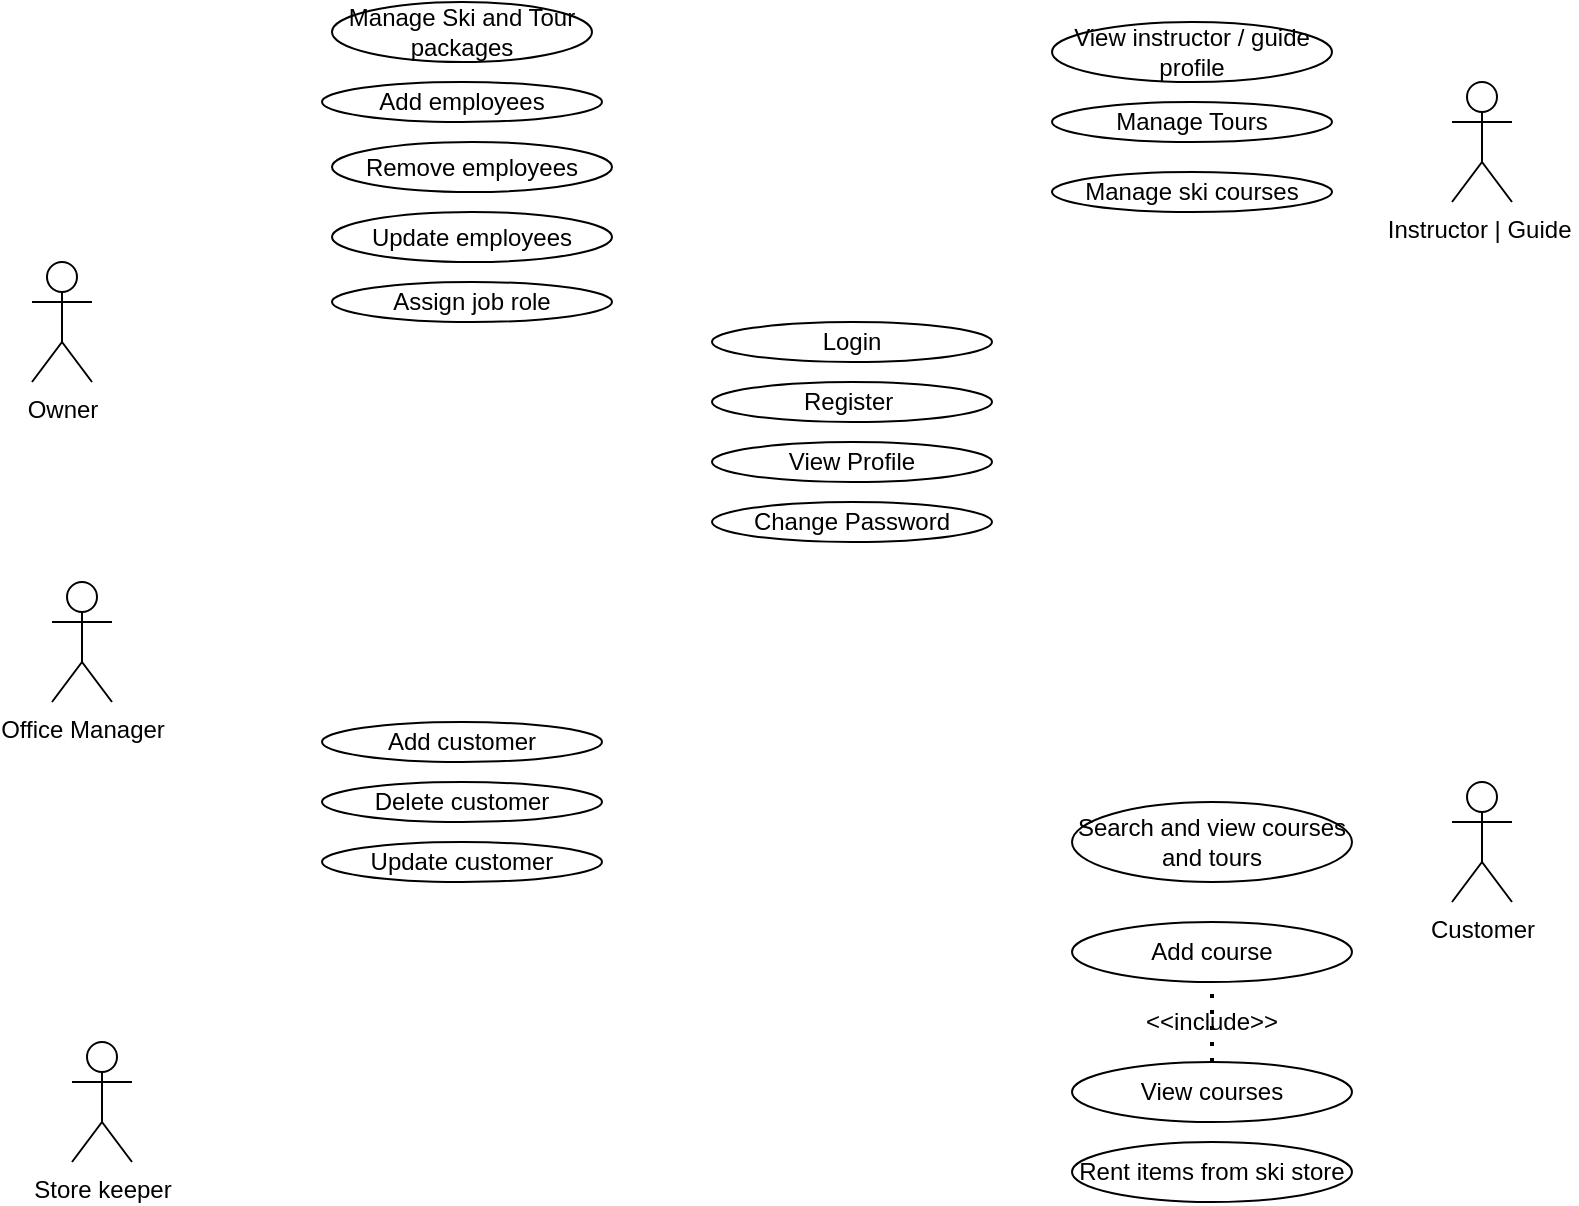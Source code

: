 <mxfile version="14.8.1" type="github">
  <diagram id="u7V_BDu1VtyKSAVuI7es" name="Page-1">
    <mxGraphModel dx="868" dy="450" grid="1" gridSize="10" guides="1" tooltips="1" connect="1" arrows="1" fold="1" page="1" pageScale="1" pageWidth="850" pageHeight="1100" math="0" shadow="0">
      <root>
        <mxCell id="0" />
        <mxCell id="1" parent="0" />
        <mxCell id="sTBiDpVoaxLkYzl0jwAo-2" value="Owner" style="shape=umlActor;verticalLabelPosition=bottom;verticalAlign=top;html=1;" parent="1" vertex="1">
          <mxGeometry x="50" y="170" width="30" height="60" as="geometry" />
        </mxCell>
        <mxCell id="sTBiDpVoaxLkYzl0jwAo-3" value="Office Manager" style="shape=umlActor;verticalLabelPosition=bottom;verticalAlign=top;html=1;" parent="1" vertex="1">
          <mxGeometry x="60" y="330" width="30" height="60" as="geometry" />
        </mxCell>
        <mxCell id="sTBiDpVoaxLkYzl0jwAo-5" value="Instructor | Guide&amp;nbsp;" style="shape=umlActor;verticalLabelPosition=bottom;verticalAlign=top;html=1;" parent="1" vertex="1">
          <mxGeometry x="760" y="80" width="30" height="60" as="geometry" />
        </mxCell>
        <mxCell id="sTBiDpVoaxLkYzl0jwAo-8" value="Customer&lt;br&gt;" style="shape=umlActor;verticalLabelPosition=bottom;verticalAlign=top;html=1;" parent="1" vertex="1">
          <mxGeometry x="760" y="430" width="30" height="60" as="geometry" />
        </mxCell>
        <mxCell id="sTBiDpVoaxLkYzl0jwAo-9" value="Manage Ski and Tour packages" style="ellipse;whiteSpace=wrap;html=1;" parent="1" vertex="1">
          <mxGeometry x="200" y="40" width="130" height="30" as="geometry" />
        </mxCell>
        <mxCell id="sTBiDpVoaxLkYzl0jwAo-10" value="Add employees" style="ellipse;whiteSpace=wrap;html=1;" parent="1" vertex="1">
          <mxGeometry x="195" y="80" width="140" height="20" as="geometry" />
        </mxCell>
        <mxCell id="sTBiDpVoaxLkYzl0jwAo-11" value="Search and view courses and tours" style="ellipse;whiteSpace=wrap;html=1;" parent="1" vertex="1">
          <mxGeometry x="570" y="440" width="140" height="40" as="geometry" />
        </mxCell>
        <mxCell id="sTBiDpVoaxLkYzl0jwAo-12" value="Manage Tours" style="ellipse;whiteSpace=wrap;html=1;" parent="1" vertex="1">
          <mxGeometry x="560" y="90" width="140" height="20" as="geometry" />
        </mxCell>
        <mxCell id="5Go4oTmBntV5mJJ0-Zch-1" value="Add customer" style="ellipse;whiteSpace=wrap;html=1;" vertex="1" parent="1">
          <mxGeometry x="195" y="400" width="140" height="20" as="geometry" />
        </mxCell>
        <mxCell id="5Go4oTmBntV5mJJ0-Zch-5" value="Register&amp;nbsp;" style="ellipse;whiteSpace=wrap;html=1;" vertex="1" parent="1">
          <mxGeometry x="390" y="230" width="140" height="20" as="geometry" />
        </mxCell>
        <mxCell id="5Go4oTmBntV5mJJ0-Zch-6" value="View Profile" style="ellipse;whiteSpace=wrap;html=1;" vertex="1" parent="1">
          <mxGeometry x="390" y="260" width="140" height="20" as="geometry" />
        </mxCell>
        <mxCell id="5Go4oTmBntV5mJJ0-Zch-7" value="Change Password" style="ellipse;whiteSpace=wrap;html=1;" vertex="1" parent="1">
          <mxGeometry x="390" y="290" width="140" height="20" as="geometry" />
        </mxCell>
        <mxCell id="5Go4oTmBntV5mJJ0-Zch-8" value="Remove employees" style="ellipse;whiteSpace=wrap;html=1;" vertex="1" parent="1">
          <mxGeometry x="200" y="110" width="140" height="25" as="geometry" />
        </mxCell>
        <mxCell id="5Go4oTmBntV5mJJ0-Zch-9" value="Update employees" style="ellipse;whiteSpace=wrap;html=1;" vertex="1" parent="1">
          <mxGeometry x="200" y="145" width="140" height="25" as="geometry" />
        </mxCell>
        <mxCell id="5Go4oTmBntV5mJJ0-Zch-10" value="Delete customer" style="ellipse;whiteSpace=wrap;html=1;" vertex="1" parent="1">
          <mxGeometry x="195" y="430" width="140" height="20" as="geometry" />
        </mxCell>
        <mxCell id="5Go4oTmBntV5mJJ0-Zch-11" value="Update customer" style="ellipse;whiteSpace=wrap;html=1;" vertex="1" parent="1">
          <mxGeometry x="195" y="460" width="140" height="20" as="geometry" />
        </mxCell>
        <mxCell id="5Go4oTmBntV5mJJ0-Zch-13" value="Add course" style="ellipse;whiteSpace=wrap;html=1;" vertex="1" parent="1">
          <mxGeometry x="570" y="500" width="140" height="30" as="geometry" />
        </mxCell>
        <mxCell id="5Go4oTmBntV5mJJ0-Zch-14" value="View courses" style="ellipse;whiteSpace=wrap;html=1;" vertex="1" parent="1">
          <mxGeometry x="570" y="570" width="140" height="30" as="geometry" />
        </mxCell>
        <mxCell id="5Go4oTmBntV5mJJ0-Zch-24" value="" style="endArrow=none;dashed=1;html=1;dashPattern=1 3;strokeWidth=2;exitX=0.5;exitY=0;exitDx=0;exitDy=0;" edge="1" parent="1" source="5Go4oTmBntV5mJJ0-Zch-14" target="5Go4oTmBntV5mJJ0-Zch-13">
          <mxGeometry width="50" height="50" relative="1" as="geometry">
            <mxPoint x="605" y="575" as="sourcePoint" />
            <mxPoint x="655" y="525" as="targetPoint" />
          </mxGeometry>
        </mxCell>
        <mxCell id="5Go4oTmBntV5mJJ0-Zch-26" value="&amp;lt;&amp;lt;include&amp;gt;&amp;gt;" style="text;html=1;strokeColor=none;fillColor=none;align=center;verticalAlign=middle;whiteSpace=wrap;rounded=0;" vertex="1" parent="1">
          <mxGeometry x="620" y="540" width="40" height="20" as="geometry" />
        </mxCell>
        <mxCell id="5Go4oTmBntV5mJJ0-Zch-28" value="Manage ski courses" style="ellipse;whiteSpace=wrap;html=1;" vertex="1" parent="1">
          <mxGeometry x="560" y="125" width="140" height="20" as="geometry" />
        </mxCell>
        <mxCell id="5Go4oTmBntV5mJJ0-Zch-29" value="Rent items from ski store" style="ellipse;whiteSpace=wrap;html=1;" vertex="1" parent="1">
          <mxGeometry x="570" y="610" width="140" height="30" as="geometry" />
        </mxCell>
        <mxCell id="5Go4oTmBntV5mJJ0-Zch-31" value="Store keeper" style="shape=umlActor;verticalLabelPosition=bottom;verticalAlign=top;html=1;" vertex="1" parent="1">
          <mxGeometry x="70" y="560" width="30" height="60" as="geometry" />
        </mxCell>
        <mxCell id="5Go4oTmBntV5mJJ0-Zch-32" value="Assign job role" style="ellipse;whiteSpace=wrap;html=1;" vertex="1" parent="1">
          <mxGeometry x="200" y="180" width="140" height="20" as="geometry" />
        </mxCell>
        <mxCell id="5Go4oTmBntV5mJJ0-Zch-36" value="Login" style="ellipse;whiteSpace=wrap;html=1;" vertex="1" parent="1">
          <mxGeometry x="390" y="200" width="140" height="20" as="geometry" />
        </mxCell>
        <mxCell id="5Go4oTmBntV5mJJ0-Zch-38" value="View instructor / guide profile" style="ellipse;whiteSpace=wrap;html=1;" vertex="1" parent="1">
          <mxGeometry x="560" y="50" width="140" height="30" as="geometry" />
        </mxCell>
      </root>
    </mxGraphModel>
  </diagram>
</mxfile>
